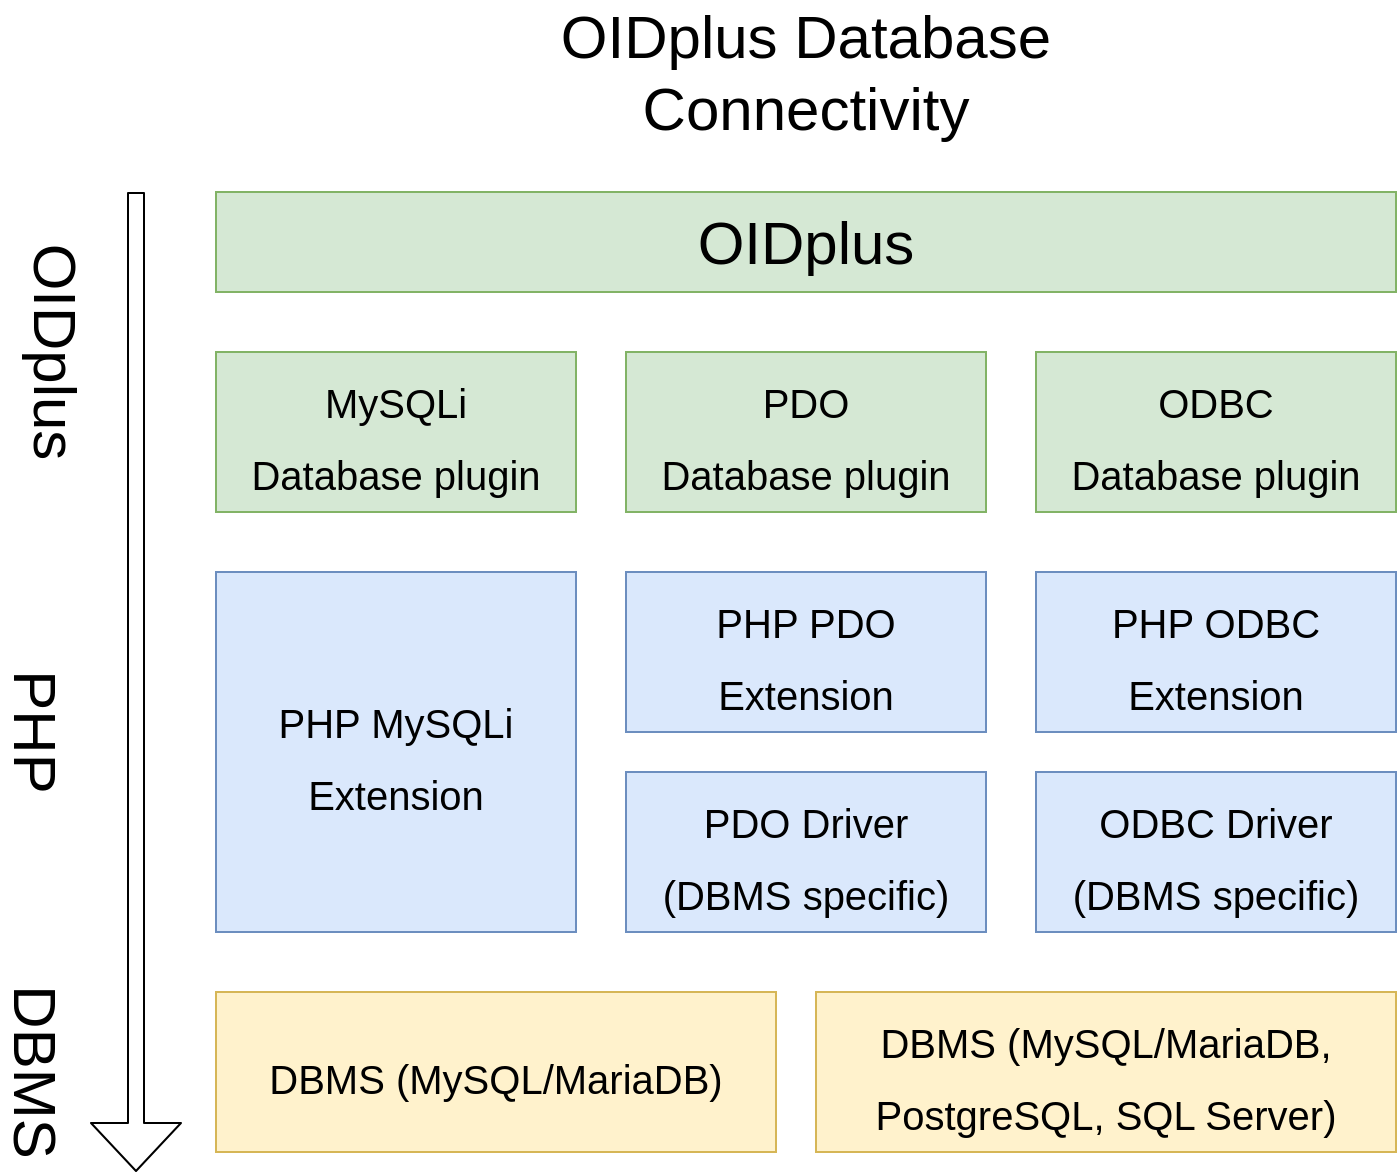 <mxfile version="12.9.11" type="device"><diagram id="-CuTGTWnEKNFAuos6sQm" name="Page-1"><mxGraphModel dx="1422" dy="713" grid="1" gridSize="10" guides="1" tooltips="1" connect="1" arrows="1" fold="1" page="1" pageScale="1" pageWidth="827" pageHeight="1169" math="0" shadow="0"><root><mxCell id="0"/><mxCell id="1" parent="0"/><mxCell id="rkxFK2iF5i7AjHGrBCSy-1" value="OIDplus" style="rounded=0;whiteSpace=wrap;html=1;fontSize=30;fillColor=#d5e8d4;strokeColor=#82b366;" parent="1" vertex="1"><mxGeometry x="170" y="130" width="590" height="50" as="geometry"/></mxCell><mxCell id="rkxFK2iF5i7AjHGrBCSy-2" value="&lt;font style=&quot;font-size: 20px&quot;&gt;MySQLi&lt;br&gt;Database plugin&lt;/font&gt;" style="rounded=0;whiteSpace=wrap;html=1;fontSize=30;fillColor=#d5e8d4;strokeColor=#82b366;" parent="1" vertex="1"><mxGeometry x="170" y="210" width="180" height="80" as="geometry"/></mxCell><mxCell id="rkxFK2iF5i7AjHGrBCSy-7" value="&lt;font style=&quot;font-size: 20px&quot;&gt;PDO&lt;br&gt;Database plugin&lt;/font&gt;" style="rounded=0;whiteSpace=wrap;html=1;fontSize=30;fillColor=#d5e8d4;strokeColor=#82b366;" parent="1" vertex="1"><mxGeometry x="375" y="210" width="180" height="80" as="geometry"/></mxCell><mxCell id="rkxFK2iF5i7AjHGrBCSy-8" value="&lt;font style=&quot;font-size: 20px&quot;&gt;ODBC&lt;br&gt;Database plugin&lt;/font&gt;" style="rounded=0;whiteSpace=wrap;html=1;fontSize=30;fillColor=#d5e8d4;strokeColor=#82b366;" parent="1" vertex="1"><mxGeometry x="580" y="210" width="180" height="80" as="geometry"/></mxCell><mxCell id="rkxFK2iF5i7AjHGrBCSy-9" value="&lt;span style=&quot;font-size: 20px&quot;&gt;PHP MySQLi&lt;br&gt;Extension&lt;/span&gt;" style="rounded=0;whiteSpace=wrap;html=1;fontSize=30;fillColor=#dae8fc;strokeColor=#6c8ebf;" parent="1" vertex="1"><mxGeometry x="170" y="320" width="180" height="180" as="geometry"/></mxCell><mxCell id="rkxFK2iF5i7AjHGrBCSy-10" value="&lt;span style=&quot;font-size: 20px&quot;&gt;PHP PDO&lt;br&gt;Extension&lt;/span&gt;" style="rounded=0;whiteSpace=wrap;html=1;fontSize=30;fillColor=#dae8fc;strokeColor=#6c8ebf;" parent="1" vertex="1"><mxGeometry x="375" y="320" width="180" height="80" as="geometry"/></mxCell><mxCell id="rkxFK2iF5i7AjHGrBCSy-11" value="&lt;span style=&quot;font-size: 20px&quot;&gt;PHP ODBC&lt;br&gt;Extension&lt;/span&gt;" style="rounded=0;whiteSpace=wrap;html=1;fontSize=30;fillColor=#dae8fc;strokeColor=#6c8ebf;" parent="1" vertex="1"><mxGeometry x="580" y="320" width="180" height="80" as="geometry"/></mxCell><mxCell id="rkxFK2iF5i7AjHGrBCSy-12" value="&lt;span style=&quot;font-size: 20px&quot;&gt;PDO Driver&lt;br&gt;(DBMS specific)&lt;br&gt;&lt;/span&gt;" style="rounded=0;whiteSpace=wrap;html=1;fontSize=30;fillColor=#dae8fc;strokeColor=#6c8ebf;" parent="1" vertex="1"><mxGeometry x="375" y="420" width="180" height="80" as="geometry"/></mxCell><mxCell id="rkxFK2iF5i7AjHGrBCSy-13" value="&lt;span style=&quot;font-size: 20px&quot;&gt;ODBC Driver&lt;br&gt;&lt;/span&gt;&lt;span style=&quot;font-size: 20px&quot;&gt;(DBMS specific)&lt;/span&gt;&lt;span style=&quot;font-size: 20px&quot;&gt;&lt;br&gt;&lt;/span&gt;" style="rounded=0;whiteSpace=wrap;html=1;fontSize=30;fillColor=#dae8fc;strokeColor=#6c8ebf;" parent="1" vertex="1"><mxGeometry x="580" y="420" width="180" height="80" as="geometry"/></mxCell><mxCell id="rkxFK2iF5i7AjHGrBCSy-14" value="&lt;span style=&quot;font-size: 20px&quot;&gt;DBMS (MySQL/MariaDB)&lt;/span&gt;" style="rounded=0;whiteSpace=wrap;html=1;fontSize=30;fillColor=#fff2cc;strokeColor=#d6b656;" parent="1" vertex="1"><mxGeometry x="170" y="530" width="280" height="80" as="geometry"/></mxCell><mxCell id="rkxFK2iF5i7AjHGrBCSy-16" value="" style="shape=flexArrow;endArrow=classic;html=1;fontSize=30;endWidth=36;endSize=7.67;width=8;" parent="1" edge="1"><mxGeometry width="50" height="50" relative="1" as="geometry"><mxPoint x="130" y="130" as="sourcePoint"/><mxPoint x="130" y="620" as="targetPoint"/></mxGeometry></mxCell><mxCell id="rkxFK2iF5i7AjHGrBCSy-17" value="OIDplus" style="text;html=1;strokeColor=none;fillColor=none;align=center;verticalAlign=middle;whiteSpace=wrap;rounded=0;fontSize=30;rotation=90;direction=east;" parent="1" vertex="1"><mxGeometry x="70" y="200" width="40" height="20" as="geometry"/></mxCell><mxCell id="rkxFK2iF5i7AjHGrBCSy-19" value="DBMS" style="text;html=1;strokeColor=none;fillColor=none;align=center;verticalAlign=middle;whiteSpace=wrap;rounded=0;fontSize=30;rotation=90;direction=east;" parent="1" vertex="1"><mxGeometry x="60" y="560" width="40" height="20" as="geometry"/></mxCell><mxCell id="rkxFK2iF5i7AjHGrBCSy-20" value="PHP" style="text;html=1;strokeColor=none;fillColor=none;align=center;verticalAlign=middle;whiteSpace=wrap;rounded=0;fontSize=30;rotation=90;direction=east;" parent="1" vertex="1"><mxGeometry x="60" y="390" width="40" height="20" as="geometry"/></mxCell><mxCell id="rkxFK2iF5i7AjHGrBCSy-22" value="OIDplus Database Connectivity" style="text;html=1;strokeColor=none;fillColor=none;align=center;verticalAlign=middle;whiteSpace=wrap;rounded=0;fontSize=30;" parent="1" vertex="1"><mxGeometry x="285" y="60" width="360" height="20" as="geometry"/></mxCell><mxCell id="aevjvMxUrnnEDrcyBwDK-1" value="&lt;span style=&quot;font-size: 20px&quot;&gt;DBMS (MySQL/MariaDB, PostgreSQL, SQL Server)&lt;/span&gt;" style="rounded=0;whiteSpace=wrap;html=1;fontSize=30;fillColor=#fff2cc;strokeColor=#d6b656;" vertex="1" parent="1"><mxGeometry x="470" y="530" width="290" height="80" as="geometry"/></mxCell></root></mxGraphModel></diagram></mxfile>
